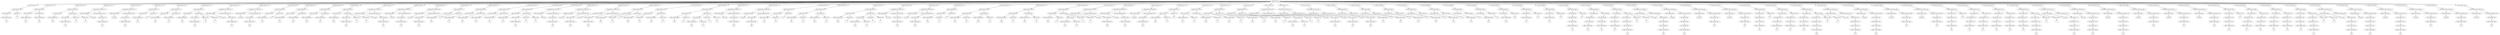 /*
 * AST in dot format generated by phc -- the PHP compiler
 */

digraph AST {
node_0 [label="AST_php_script"];
node_1 [label="AST_eval_expr (14)"];
node_2 [label="AST_assignment (14)"];
node_3 [label="AST_variable (14)"];
node_4 [label="Token_variable_name"];
node_5 [label="Aa", shape=box]
node_4 -> node_5;
node_3 -> node_4;
node_6 [label="Token_int (14)"];
node_7 [label="10", shape=box]
node_6 -> node_7;
node_2 -> node_6;
node_2 -> node_3;
node_1 -> node_2;
node_8 [label="AST_eval_expr (15)"];
node_9 [label="AST_assignment (15)"];
node_10 [label="AST_variable (15)"];
node_11 [label="Token_variable_name"];
node_12 [label="Ab", shape=box]
node_11 -> node_12;
node_10 -> node_11;
node_13 [label="AST_variable (15)"];
node_14 [label="Token_variable_name"];
node_15 [label="Aa", shape=box]
node_14 -> node_15;
node_13 -> node_14;
node_9 -> node_13;
node_9 -> node_10;
node_8 -> node_9;
node_16 [label="AST_eval_expr (16)"];
node_17 [label="AST_assignment (16)"];
node_18 [label="AST_variable (16)"];
node_19 [label="Token_variable_name"];
node_20 [label="Ab", shape=box]
node_19 -> node_20;
node_18 -> node_19;
node_21 [label="AST_bin_op (16)"];
node_22 [label="AST_variable (16)"];
node_23 [label="Token_variable_name"];
node_24 [label="Ab", shape=box]
node_23 -> node_24;
node_22 -> node_23;
node_25 [label="Token_op (16)"];
node_26 [label="+", shape=box]
node_25 -> node_26;
node_27 [label="Token_int (16)"];
node_28 [label="1", shape=box]
node_27 -> node_28;
node_21 -> node_27;
node_21 -> node_25;
node_21 -> node_22;
node_17 -> node_21;
node_17 -> node_18;
node_16 -> node_17;
node_29 [label="AST_eval_expr (17)"];
node_30 [label="AST_method_invocation (17)"];
node_31 [label="Token_method_name"];
node_32 [label="var_export", shape=box]
node_31 -> node_32;
node_33 [label="AST_actual_parameter (17)"];
node_34 [label="AST_variable (17)"];
node_35 [label="Token_variable_name"];
node_36 [label="Aa", shape=box]
node_35 -> node_36;
node_34 -> node_35;
node_33 -> node_34;
node_30 -> node_33;
node_30 -> node_31;
node_29 -> node_30;
node_37 [label="AST_eval_expr (18)"];
node_38 [label="AST_method_invocation (18)"];
node_39 [label="Token_method_name"];
node_40 [label="var_export", shape=box]
node_39 -> node_40;
node_41 [label="AST_actual_parameter (18)"];
node_42 [label="AST_variable (18)"];
node_43 [label="Token_variable_name"];
node_44 [label="Ab", shape=box]
node_43 -> node_44;
node_42 -> node_43;
node_41 -> node_42;
node_38 -> node_41;
node_38 -> node_39;
node_37 -> node_38;
node_45 [label="AST_eval_expr (21)"];
node_46 [label="AST_assignment (21)"];
node_47 [label="AST_variable (21)"];
node_48 [label="Token_variable_name"];
node_49 [label="Ac", shape=box]
node_48 -> node_49;
node_47 -> node_48;
node_50 [label="Token_int (21)"];
node_51 [label="20", shape=box]
node_50 -> node_51;
node_46 -> node_50;
node_46 -> node_47;
node_45 -> node_46;
node_52 [label="AST_eval_expr (22)"];
node_53 [label="AST_assignment (22)"];
node_54 [label="AST_variable (22)"];
node_55 [label="Token_variable_name"];
node_56 [label="Ad", shape=box]
node_55 -> node_56;
node_54 -> node_55;
node_57 [label="AST_variable (22)"];
node_58 [label="Token_variable_name"];
node_59 [label="Ac", shape=box]
node_58 -> node_59;
node_57 -> node_58;
node_53 -> node_57;
node_53 -> node_54;
node_52 -> node_53;
node_60 [label="AST_eval_expr (23)"];
node_61 [label="AST_assignment (23)"];
node_62 [label="AST_variable (23)"];
node_63 [label="Token_variable_name"];
node_64 [label="Ad", shape=box]
node_63 -> node_64;
node_62 -> node_63;
node_65 [label="AST_bin_op (23)"];
node_66 [label="AST_variable (23)"];
node_67 [label="Token_variable_name"];
node_68 [label="Ad", shape=box]
node_67 -> node_68;
node_66 -> node_67;
node_69 [label="Token_op (23)"];
node_70 [label="+", shape=box]
node_69 -> node_70;
node_71 [label="Token_int (23)"];
node_72 [label="1", shape=box]
node_71 -> node_72;
node_65 -> node_71;
node_65 -> node_69;
node_65 -> node_66;
node_61 -> node_65;
node_61 -> node_62;
node_60 -> node_61;
node_73 [label="AST_eval_expr (24)"];
node_74 [label="AST_method_invocation (24)"];
node_75 [label="Token_method_name"];
node_76 [label="var_export", shape=box]
node_75 -> node_76;
node_77 [label="AST_actual_parameter (24)"];
node_78 [label="AST_variable (24)"];
node_79 [label="Token_variable_name"];
node_80 [label="Ac", shape=box]
node_79 -> node_80;
node_78 -> node_79;
node_77 -> node_78;
node_74 -> node_77;
node_74 -> node_75;
node_73 -> node_74;
node_81 [label="AST_eval_expr (25)"];
node_82 [label="AST_method_invocation (25)"];
node_83 [label="Token_method_name"];
node_84 [label="var_export", shape=box]
node_83 -> node_84;
node_85 [label="AST_actual_parameter (25)"];
node_86 [label="AST_variable (25)"];
node_87 [label="Token_variable_name"];
node_88 [label="Ad", shape=box]
node_87 -> node_88;
node_86 -> node_87;
node_85 -> node_86;
node_82 -> node_85;
node_82 -> node_83;
node_81 -> node_82;
node_89 [label="AST_eval_expr (28)"];
node_90 [label="AST_assignment (28)"];
node_91 [label="AST_variable (28)"];
node_92 [label="Token_variable_name"];
node_93 [label="Ae", shape=box]
node_92 -> node_93;
node_91 -> node_92;
node_94 [label="Token_int (28)"];
node_95 [label="30", shape=box]
node_94 -> node_95;
node_90 -> node_94;
node_90 -> node_91;
node_89 -> node_90;
node_96 [label="AST_eval_expr (29)"];
node_97 [label="AST_assignment (29)"];
node_98 [label="AST_variable (29)"];
node_99 [label="Token_variable_name"];
node_100 [label="Af", shape=box]
node_99 -> node_100;
node_98 -> node_99;
node_101 [label="AST_variable (29)"];
node_102 [label="Token_variable_name"];
node_103 [label="Ae", shape=box]
node_102 -> node_103;
node_101 -> node_102;
node_97 -> node_101;
node_97 -> node_98;
node_96 -> node_97;
node_104 [label="AST_eval_expr (30)"];
node_105 [label="AST_assignment (30)"];
node_106 [label="AST_variable (30)"];
node_107 [label="Token_variable_name"];
node_108 [label="Ag", shape=box]
node_107 -> node_108;
node_106 -> node_107;
node_109 [label="AST_variable (30)"];
node_110 [label="Token_variable_name"];
node_111 [label="Af", shape=box]
node_110 -> node_111;
node_109 -> node_110;
node_105 -> node_109;
node_105 -> node_106;
node_104 -> node_105;
node_112 [label="AST_eval_expr (31)"];
node_113 [label="AST_assignment (31)"];
node_114 [label="AST_variable (31)"];
node_115 [label="Token_variable_name"];
node_116 [label="Ag", shape=box]
node_115 -> node_116;
node_114 -> node_115;
node_117 [label="AST_bin_op (31)"];
node_118 [label="AST_variable (31)"];
node_119 [label="Token_variable_name"];
node_120 [label="Ag", shape=box]
node_119 -> node_120;
node_118 -> node_119;
node_121 [label="Token_op (31)"];
node_122 [label="+", shape=box]
node_121 -> node_122;
node_123 [label="Token_int (31)"];
node_124 [label="1", shape=box]
node_123 -> node_124;
node_117 -> node_123;
node_117 -> node_121;
node_117 -> node_118;
node_113 -> node_117;
node_113 -> node_114;
node_112 -> node_113;
node_125 [label="AST_eval_expr (32)"];
node_126 [label="AST_method_invocation (32)"];
node_127 [label="Token_method_name"];
node_128 [label="var_export", shape=box]
node_127 -> node_128;
node_129 [label="AST_actual_parameter (32)"];
node_130 [label="AST_variable (32)"];
node_131 [label="Token_variable_name"];
node_132 [label="Ae", shape=box]
node_131 -> node_132;
node_130 -> node_131;
node_129 -> node_130;
node_126 -> node_129;
node_126 -> node_127;
node_125 -> node_126;
node_133 [label="AST_eval_expr (33)"];
node_134 [label="AST_method_invocation (33)"];
node_135 [label="Token_method_name"];
node_136 [label="var_export", shape=box]
node_135 -> node_136;
node_137 [label="AST_actual_parameter (33)"];
node_138 [label="AST_variable (33)"];
node_139 [label="Token_variable_name"];
node_140 [label="Af", shape=box]
node_139 -> node_140;
node_138 -> node_139;
node_137 -> node_138;
node_134 -> node_137;
node_134 -> node_135;
node_133 -> node_134;
node_141 [label="AST_eval_expr (34)"];
node_142 [label="AST_method_invocation (34)"];
node_143 [label="Token_method_name"];
node_144 [label="var_export", shape=box]
node_143 -> node_144;
node_145 [label="AST_actual_parameter (34)"];
node_146 [label="AST_variable (34)"];
node_147 [label="Token_variable_name"];
node_148 [label="Ag", shape=box]
node_147 -> node_148;
node_146 -> node_147;
node_145 -> node_146;
node_142 -> node_145;
node_142 -> node_143;
node_141 -> node_142;
node_149 [label="AST_eval_expr (37)"];
node_150 [label="AST_assignment (37)"];
node_151 [label="AST_variable (37)"];
node_152 [label="Token_variable_name"];
node_153 [label="Ah", shape=box]
node_152 -> node_153;
node_151 -> node_152;
node_154 [label="Token_int (37)"];
node_155 [label="40", shape=box]
node_154 -> node_155;
node_150 -> node_154;
node_150 -> node_151;
node_149 -> node_150;
node_156 [label="AST_eval_expr (38)"];
node_157 [label="AST_assignment (38)"];
node_158 [label="AST_variable (38)"];
node_159 [label="Token_variable_name"];
node_160 [label="Ai", shape=box]
node_159 -> node_160;
node_158 -> node_159;
node_161 [label="AST_variable (38)"];
node_162 [label="Token_variable_name"];
node_163 [label="Ah", shape=box]
node_162 -> node_163;
node_161 -> node_162;
node_157 -> node_161;
node_157 -> node_158;
node_156 -> node_157;
node_164 [label="AST_eval_expr (39)"];
node_165 [label="AST_assignment (39)"];
node_166 [label="AST_variable (39)"];
node_167 [label="Token_variable_name"];
node_168 [label="Aj", shape=box]
node_167 -> node_168;
node_166 -> node_167;
node_169 [label="AST_variable (39)"];
node_170 [label="Token_variable_name"];
node_171 [label="Ai", shape=box]
node_170 -> node_171;
node_169 -> node_170;
node_165 -> node_169;
node_165 -> node_166;
node_164 -> node_165;
node_172 [label="AST_eval_expr (40)"];
node_173 [label="AST_assignment (40)"];
node_174 [label="AST_variable (40)"];
node_175 [label="Token_variable_name"];
node_176 [label="Aj", shape=box]
node_175 -> node_176;
node_174 -> node_175;
node_177 [label="AST_bin_op (40)"];
node_178 [label="AST_variable (40)"];
node_179 [label="Token_variable_name"];
node_180 [label="Aj", shape=box]
node_179 -> node_180;
node_178 -> node_179;
node_181 [label="Token_op (40)"];
node_182 [label="+", shape=box]
node_181 -> node_182;
node_183 [label="Token_int (40)"];
node_184 [label="1", shape=box]
node_183 -> node_184;
node_177 -> node_183;
node_177 -> node_181;
node_177 -> node_178;
node_173 -> node_177;
node_173 -> node_174;
node_172 -> node_173;
node_185 [label="AST_eval_expr (41)"];
node_186 [label="AST_method_invocation (41)"];
node_187 [label="Token_method_name"];
node_188 [label="var_export", shape=box]
node_187 -> node_188;
node_189 [label="AST_actual_parameter (41)"];
node_190 [label="AST_variable (41)"];
node_191 [label="Token_variable_name"];
node_192 [label="Ah", shape=box]
node_191 -> node_192;
node_190 -> node_191;
node_189 -> node_190;
node_186 -> node_189;
node_186 -> node_187;
node_185 -> node_186;
node_193 [label="AST_eval_expr (42)"];
node_194 [label="AST_method_invocation (42)"];
node_195 [label="Token_method_name"];
node_196 [label="var_export", shape=box]
node_195 -> node_196;
node_197 [label="AST_actual_parameter (42)"];
node_198 [label="AST_variable (42)"];
node_199 [label="Token_variable_name"];
node_200 [label="Ai", shape=box]
node_199 -> node_200;
node_198 -> node_199;
node_197 -> node_198;
node_194 -> node_197;
node_194 -> node_195;
node_193 -> node_194;
node_201 [label="AST_eval_expr (43)"];
node_202 [label="AST_method_invocation (43)"];
node_203 [label="Token_method_name"];
node_204 [label="var_export", shape=box]
node_203 -> node_204;
node_205 [label="AST_actual_parameter (43)"];
node_206 [label="AST_variable (43)"];
node_207 [label="Token_variable_name"];
node_208 [label="Aj", shape=box]
node_207 -> node_208;
node_206 -> node_207;
node_205 -> node_206;
node_202 -> node_205;
node_202 -> node_203;
node_201 -> node_202;
node_209 [label="AST_eval_expr (49)"];
node_210 [label="AST_assignment (49)"];
node_211 [label="AST_variable (49)"];
node_212 [label="Token_variable_name"];
node_213 [label="Ba", shape=box]
node_212 -> node_213;
node_214 [label="Token_int (49)"];
node_215 [label="0", shape=box]
node_214 -> node_215;
node_211 -> node_214;
node_211 -> node_212;
node_216 [label="Token_int (49)"];
node_217 [label="10", shape=box]
node_216 -> node_217;
node_210 -> node_216;
node_210 -> node_211;
node_209 -> node_210;
node_218 [label="AST_eval_expr (50)"];
node_219 [label="AST_assignment (50)"];
node_220 [label="AST_variable (50)"];
node_221 [label="Token_variable_name"];
node_222 [label="Bb", shape=box]
node_221 -> node_222;
node_223 [label="Token_int (50)"];
node_224 [label="0", shape=box]
node_223 -> node_224;
node_220 -> node_223;
node_220 -> node_221;
node_225 [label="AST_variable (50)"];
node_226 [label="Token_variable_name"];
node_227 [label="Ba", shape=box]
node_226 -> node_227;
node_228 [label="Token_int (50)"];
node_229 [label="0", shape=box]
node_228 -> node_229;
node_225 -> node_228;
node_225 -> node_226;
node_219 -> node_225;
node_219 -> node_220;
node_218 -> node_219;
node_230 [label="AST_eval_expr (51)"];
node_231 [label="AST_assignment (51)"];
node_232 [label="AST_variable (51)"];
node_233 [label="Token_variable_name"];
node_234 [label="Bb", shape=box]
node_233 -> node_234;
node_235 [label="Token_int (51)"];
node_236 [label="0", shape=box]
node_235 -> node_236;
node_232 -> node_235;
node_232 -> node_233;
node_237 [label="AST_bin_op (51)"];
node_238 [label="AST_variable (51)"];
node_239 [label="Token_variable_name"];
node_240 [label="Bb", shape=box]
node_239 -> node_240;
node_241 [label="Token_int (51)"];
node_242 [label="0", shape=box]
node_241 -> node_242;
node_238 -> node_241;
node_238 -> node_239;
node_243 [label="Token_op (51)"];
node_244 [label="+", shape=box]
node_243 -> node_244;
node_245 [label="Token_int (51)"];
node_246 [label="1", shape=box]
node_245 -> node_246;
node_237 -> node_245;
node_237 -> node_243;
node_237 -> node_238;
node_231 -> node_237;
node_231 -> node_232;
node_230 -> node_231;
node_247 [label="AST_eval_expr (52)"];
node_248 [label="AST_method_invocation (52)"];
node_249 [label="Token_method_name"];
node_250 [label="var_export", shape=box]
node_249 -> node_250;
node_251 [label="AST_actual_parameter (52)"];
node_252 [label="AST_variable (52)"];
node_253 [label="Token_variable_name"];
node_254 [label="Ba", shape=box]
node_253 -> node_254;
node_252 -> node_253;
node_251 -> node_252;
node_248 -> node_251;
node_248 -> node_249;
node_247 -> node_248;
node_255 [label="AST_eval_expr (53)"];
node_256 [label="AST_method_invocation (53)"];
node_257 [label="Token_method_name"];
node_258 [label="var_export", shape=box]
node_257 -> node_258;
node_259 [label="AST_actual_parameter (53)"];
node_260 [label="AST_variable (53)"];
node_261 [label="Token_variable_name"];
node_262 [label="Bb", shape=box]
node_261 -> node_262;
node_260 -> node_261;
node_259 -> node_260;
node_256 -> node_259;
node_256 -> node_257;
node_255 -> node_256;
node_263 [label="AST_eval_expr (56)"];
node_264 [label="AST_assignment (56)"];
node_265 [label="AST_variable (56)"];
node_266 [label="Token_variable_name"];
node_267 [label="Bc", shape=box]
node_266 -> node_267;
node_268 [label="Token_int (56)"];
node_269 [label="0", shape=box]
node_268 -> node_269;
node_265 -> node_268;
node_265 -> node_266;
node_270 [label="Token_int (56)"];
node_271 [label="20", shape=box]
node_270 -> node_271;
node_264 -> node_270;
node_264 -> node_265;
node_263 -> node_264;
node_272 [label="AST_eval_expr (57)"];
node_273 [label="AST_assignment (57)"];
node_274 [label="AST_variable (57)"];
node_275 [label="Token_variable_name"];
node_276 [label="Bd", shape=box]
node_275 -> node_276;
node_277 [label="Token_int (57)"];
node_278 [label="0", shape=box]
node_277 -> node_278;
node_274 -> node_277;
node_274 -> node_275;
node_279 [label="AST_variable (57)"];
node_280 [label="Token_variable_name"];
node_281 [label="Bc", shape=box]
node_280 -> node_281;
node_282 [label="Token_int (57)"];
node_283 [label="0", shape=box]
node_282 -> node_283;
node_279 -> node_282;
node_279 -> node_280;
node_273 -> node_279;
node_273 -> node_274;
node_272 -> node_273;
node_284 [label="AST_eval_expr (58)"];
node_285 [label="AST_assignment (58)"];
node_286 [label="AST_variable (58)"];
node_287 [label="Token_variable_name"];
node_288 [label="Bd", shape=box]
node_287 -> node_288;
node_289 [label="Token_int (58)"];
node_290 [label="0", shape=box]
node_289 -> node_290;
node_286 -> node_289;
node_286 -> node_287;
node_291 [label="AST_bin_op (58)"];
node_292 [label="AST_variable (58)"];
node_293 [label="Token_variable_name"];
node_294 [label="Bd", shape=box]
node_293 -> node_294;
node_295 [label="Token_int (58)"];
node_296 [label="0", shape=box]
node_295 -> node_296;
node_292 -> node_295;
node_292 -> node_293;
node_297 [label="Token_op (58)"];
node_298 [label="+", shape=box]
node_297 -> node_298;
node_299 [label="Token_int (58)"];
node_300 [label="1", shape=box]
node_299 -> node_300;
node_291 -> node_299;
node_291 -> node_297;
node_291 -> node_292;
node_285 -> node_291;
node_285 -> node_286;
node_284 -> node_285;
node_301 [label="AST_eval_expr (59)"];
node_302 [label="AST_method_invocation (59)"];
node_303 [label="Token_method_name"];
node_304 [label="var_export", shape=box]
node_303 -> node_304;
node_305 [label="AST_actual_parameter (59)"];
node_306 [label="AST_variable (59)"];
node_307 [label="Token_variable_name"];
node_308 [label="Bc", shape=box]
node_307 -> node_308;
node_306 -> node_307;
node_305 -> node_306;
node_302 -> node_305;
node_302 -> node_303;
node_301 -> node_302;
node_309 [label="AST_eval_expr (60)"];
node_310 [label="AST_method_invocation (60)"];
node_311 [label="Token_method_name"];
node_312 [label="var_export", shape=box]
node_311 -> node_312;
node_313 [label="AST_actual_parameter (60)"];
node_314 [label="AST_variable (60)"];
node_315 [label="Token_variable_name"];
node_316 [label="Bd", shape=box]
node_315 -> node_316;
node_314 -> node_315;
node_313 -> node_314;
node_310 -> node_313;
node_310 -> node_311;
node_309 -> node_310;
node_317 [label="AST_eval_expr (63)"];
node_318 [label="AST_assignment (63)"];
node_319 [label="AST_variable (63)"];
node_320 [label="Token_variable_name"];
node_321 [label="Be", shape=box]
node_320 -> node_321;
node_322 [label="Token_int (63)"];
node_323 [label="0", shape=box]
node_322 -> node_323;
node_319 -> node_322;
node_319 -> node_320;
node_324 [label="Token_int (63)"];
node_325 [label="30", shape=box]
node_324 -> node_325;
node_318 -> node_324;
node_318 -> node_319;
node_317 -> node_318;
node_326 [label="AST_eval_expr (64)"];
node_327 [label="AST_assignment (64)"];
node_328 [label="AST_variable (64)"];
node_329 [label="Token_variable_name"];
node_330 [label="Bf", shape=box]
node_329 -> node_330;
node_331 [label="Token_int (64)"];
node_332 [label="0", shape=box]
node_331 -> node_332;
node_328 -> node_331;
node_328 -> node_329;
node_333 [label="AST_variable (64)"];
node_334 [label="Token_variable_name"];
node_335 [label="Be", shape=box]
node_334 -> node_335;
node_336 [label="Token_int (64)"];
node_337 [label="0", shape=box]
node_336 -> node_337;
node_333 -> node_336;
node_333 -> node_334;
node_327 -> node_333;
node_327 -> node_328;
node_326 -> node_327;
node_338 [label="AST_eval_expr (65)"];
node_339 [label="AST_assignment (65)"];
node_340 [label="AST_variable (65)"];
node_341 [label="Token_variable_name"];
node_342 [label="Bg", shape=box]
node_341 -> node_342;
node_343 [label="Token_int (65)"];
node_344 [label="0", shape=box]
node_343 -> node_344;
node_340 -> node_343;
node_340 -> node_341;
node_345 [label="AST_variable (65)"];
node_346 [label="Token_variable_name"];
node_347 [label="Bf", shape=box]
node_346 -> node_347;
node_348 [label="Token_int (65)"];
node_349 [label="0", shape=box]
node_348 -> node_349;
node_345 -> node_348;
node_345 -> node_346;
node_339 -> node_345;
node_339 -> node_340;
node_338 -> node_339;
node_350 [label="AST_eval_expr (66)"];
node_351 [label="AST_assignment (66)"];
node_352 [label="AST_variable (66)"];
node_353 [label="Token_variable_name"];
node_354 [label="Bg", shape=box]
node_353 -> node_354;
node_355 [label="Token_int (66)"];
node_356 [label="0", shape=box]
node_355 -> node_356;
node_352 -> node_355;
node_352 -> node_353;
node_357 [label="AST_bin_op (66)"];
node_358 [label="AST_variable (66)"];
node_359 [label="Token_variable_name"];
node_360 [label="Bg", shape=box]
node_359 -> node_360;
node_361 [label="Token_int (66)"];
node_362 [label="0", shape=box]
node_361 -> node_362;
node_358 -> node_361;
node_358 -> node_359;
node_363 [label="Token_op (66)"];
node_364 [label="+", shape=box]
node_363 -> node_364;
node_365 [label="Token_int (66)"];
node_366 [label="1", shape=box]
node_365 -> node_366;
node_357 -> node_365;
node_357 -> node_363;
node_357 -> node_358;
node_351 -> node_357;
node_351 -> node_352;
node_350 -> node_351;
node_367 [label="AST_eval_expr (67)"];
node_368 [label="AST_method_invocation (67)"];
node_369 [label="Token_method_name"];
node_370 [label="var_export", shape=box]
node_369 -> node_370;
node_371 [label="AST_actual_parameter (67)"];
node_372 [label="AST_variable (67)"];
node_373 [label="Token_variable_name"];
node_374 [label="Be", shape=box]
node_373 -> node_374;
node_372 -> node_373;
node_371 -> node_372;
node_368 -> node_371;
node_368 -> node_369;
node_367 -> node_368;
node_375 [label="AST_eval_expr (68)"];
node_376 [label="AST_method_invocation (68)"];
node_377 [label="Token_method_name"];
node_378 [label="var_export", shape=box]
node_377 -> node_378;
node_379 [label="AST_actual_parameter (68)"];
node_380 [label="AST_variable (68)"];
node_381 [label="Token_variable_name"];
node_382 [label="Bf", shape=box]
node_381 -> node_382;
node_380 -> node_381;
node_379 -> node_380;
node_376 -> node_379;
node_376 -> node_377;
node_375 -> node_376;
node_383 [label="AST_eval_expr (69)"];
node_384 [label="AST_method_invocation (69)"];
node_385 [label="Token_method_name"];
node_386 [label="var_export", shape=box]
node_385 -> node_386;
node_387 [label="AST_actual_parameter (69)"];
node_388 [label="AST_variable (69)"];
node_389 [label="Token_variable_name"];
node_390 [label="Bg", shape=box]
node_389 -> node_390;
node_388 -> node_389;
node_387 -> node_388;
node_384 -> node_387;
node_384 -> node_385;
node_383 -> node_384;
node_391 [label="AST_eval_expr (72)"];
node_392 [label="AST_assignment (72)"];
node_393 [label="AST_variable (72)"];
node_394 [label="Token_variable_name"];
node_395 [label="Bh", shape=box]
node_394 -> node_395;
node_396 [label="Token_int (72)"];
node_397 [label="0", shape=box]
node_396 -> node_397;
node_393 -> node_396;
node_393 -> node_394;
node_398 [label="Token_int (72)"];
node_399 [label="40", shape=box]
node_398 -> node_399;
node_392 -> node_398;
node_392 -> node_393;
node_391 -> node_392;
node_400 [label="AST_eval_expr (73)"];
node_401 [label="AST_assignment (73)"];
node_402 [label="AST_variable (73)"];
node_403 [label="Token_variable_name"];
node_404 [label="Bi", shape=box]
node_403 -> node_404;
node_405 [label="Token_int (73)"];
node_406 [label="0", shape=box]
node_405 -> node_406;
node_402 -> node_405;
node_402 -> node_403;
node_407 [label="AST_variable (73)"];
node_408 [label="Token_variable_name"];
node_409 [label="Bh", shape=box]
node_408 -> node_409;
node_410 [label="Token_int (73)"];
node_411 [label="0", shape=box]
node_410 -> node_411;
node_407 -> node_410;
node_407 -> node_408;
node_401 -> node_407;
node_401 -> node_402;
node_400 -> node_401;
node_412 [label="AST_eval_expr (74)"];
node_413 [label="AST_assignment (74)"];
node_414 [label="AST_variable (74)"];
node_415 [label="Token_variable_name"];
node_416 [label="Bj", shape=box]
node_415 -> node_416;
node_417 [label="Token_int (74)"];
node_418 [label="0", shape=box]
node_417 -> node_418;
node_414 -> node_417;
node_414 -> node_415;
node_419 [label="AST_variable (74)"];
node_420 [label="Token_variable_name"];
node_421 [label="Bi", shape=box]
node_420 -> node_421;
node_422 [label="Token_int (74)"];
node_423 [label="0", shape=box]
node_422 -> node_423;
node_419 -> node_422;
node_419 -> node_420;
node_413 -> node_419;
node_413 -> node_414;
node_412 -> node_413;
node_424 [label="AST_eval_expr (75)"];
node_425 [label="AST_assignment (75)"];
node_426 [label="AST_variable (75)"];
node_427 [label="Token_variable_name"];
node_428 [label="Bj", shape=box]
node_427 -> node_428;
node_429 [label="Token_int (75)"];
node_430 [label="0", shape=box]
node_429 -> node_430;
node_426 -> node_429;
node_426 -> node_427;
node_431 [label="AST_bin_op (75)"];
node_432 [label="AST_variable (75)"];
node_433 [label="Token_variable_name"];
node_434 [label="Bj", shape=box]
node_433 -> node_434;
node_435 [label="Token_int (75)"];
node_436 [label="0", shape=box]
node_435 -> node_436;
node_432 -> node_435;
node_432 -> node_433;
node_437 [label="Token_op (75)"];
node_438 [label="+", shape=box]
node_437 -> node_438;
node_439 [label="Token_int (75)"];
node_440 [label="1", shape=box]
node_439 -> node_440;
node_431 -> node_439;
node_431 -> node_437;
node_431 -> node_432;
node_425 -> node_431;
node_425 -> node_426;
node_424 -> node_425;
node_441 [label="AST_eval_expr (76)"];
node_442 [label="AST_method_invocation (76)"];
node_443 [label="Token_method_name"];
node_444 [label="var_export", shape=box]
node_443 -> node_444;
node_445 [label="AST_actual_parameter (76)"];
node_446 [label="AST_variable (76)"];
node_447 [label="Token_variable_name"];
node_448 [label="Bh", shape=box]
node_447 -> node_448;
node_446 -> node_447;
node_445 -> node_446;
node_442 -> node_445;
node_442 -> node_443;
node_441 -> node_442;
node_449 [label="AST_eval_expr (77)"];
node_450 [label="AST_method_invocation (77)"];
node_451 [label="Token_method_name"];
node_452 [label="var_export", shape=box]
node_451 -> node_452;
node_453 [label="AST_actual_parameter (77)"];
node_454 [label="AST_variable (77)"];
node_455 [label="Token_variable_name"];
node_456 [label="Bi", shape=box]
node_455 -> node_456;
node_454 -> node_455;
node_453 -> node_454;
node_450 -> node_453;
node_450 -> node_451;
node_449 -> node_450;
node_457 [label="AST_eval_expr (78)"];
node_458 [label="AST_method_invocation (78)"];
node_459 [label="Token_method_name"];
node_460 [label="var_export", shape=box]
node_459 -> node_460;
node_461 [label="AST_actual_parameter (78)"];
node_462 [label="AST_variable (78)"];
node_463 [label="Token_variable_name"];
node_464 [label="Bj", shape=box]
node_463 -> node_464;
node_462 -> node_463;
node_461 -> node_462;
node_458 -> node_461;
node_458 -> node_459;
node_457 -> node_458;
node_465 [label="AST_eval_expr (84)"];
node_466 [label="AST_assignment (84)"];
node_467 [label="AST_variable (84)"];
node_468 [label="Token_variable_name"];
node_469 [label="Ca", shape=box]
node_468 -> node_469;
node_467 -> node_468;
node_470 [label="Token_string (84)"];
node_471 [label="Da", shape=box]
node_470 -> node_471;
node_466 -> node_470;
node_466 -> node_467;
node_465 -> node_466;
node_472 [label="AST_eval_expr (85)"];
node_473 [label="AST_assignment (85)"];
node_474 [label="AST_variable (85)"];
node_475 [label="Token_variable_name"];
node_476 [label="Cb", shape=box]
node_475 -> node_476;
node_474 -> node_475;
node_477 [label="Token_string (85)"];
node_478 [label="Db", shape=box]
node_477 -> node_478;
node_473 -> node_477;
node_473 -> node_474;
node_472 -> node_473;
node_479 [label="AST_eval_expr (86)"];
node_480 [label="AST_assignment (86)"];
node_481 [label="AST_variable (86)"];
node_482 [label="Token_variable_name"];
node_483 [label="Cc", shape=box]
node_482 -> node_483;
node_481 -> node_482;
node_484 [label="Token_string (86)"];
node_485 [label="Dc", shape=box]
node_484 -> node_485;
node_480 -> node_484;
node_480 -> node_481;
node_479 -> node_480;
node_486 [label="AST_eval_expr (87)"];
node_487 [label="AST_assignment (87)"];
node_488 [label="AST_variable (87)"];
node_489 [label="Token_variable_name"];
node_490 [label="Cd", shape=box]
node_489 -> node_490;
node_488 -> node_489;
node_491 [label="Token_string (87)"];
node_492 [label="Dd", shape=box]
node_491 -> node_492;
node_487 -> node_491;
node_487 -> node_488;
node_486 -> node_487;
node_493 [label="AST_eval_expr (88)"];
node_494 [label="AST_assignment (88)"];
node_495 [label="AST_variable (88)"];
node_496 [label="Token_variable_name"];
node_497 [label="Ce", shape=box]
node_496 -> node_497;
node_495 -> node_496;
node_498 [label="Token_string (88)"];
node_499 [label="De", shape=box]
node_498 -> node_499;
node_494 -> node_498;
node_494 -> node_495;
node_493 -> node_494;
node_500 [label="AST_eval_expr (89)"];
node_501 [label="AST_assignment (89)"];
node_502 [label="AST_variable (89)"];
node_503 [label="Token_variable_name"];
node_504 [label="Cf", shape=box]
node_503 -> node_504;
node_502 -> node_503;
node_505 [label="Token_string (89)"];
node_506 [label="Df", shape=box]
node_505 -> node_506;
node_501 -> node_505;
node_501 -> node_502;
node_500 -> node_501;
node_507 [label="AST_eval_expr (90)"];
node_508 [label="AST_assignment (90)"];
node_509 [label="AST_variable (90)"];
node_510 [label="Token_variable_name"];
node_511 [label="Cg", shape=box]
node_510 -> node_511;
node_509 -> node_510;
node_512 [label="Token_string (90)"];
node_513 [label="Dg", shape=box]
node_512 -> node_513;
node_508 -> node_512;
node_508 -> node_509;
node_507 -> node_508;
node_514 [label="AST_eval_expr (91)"];
node_515 [label="AST_assignment (91)"];
node_516 [label="AST_variable (91)"];
node_517 [label="Token_variable_name"];
node_518 [label="Ch", shape=box]
node_517 -> node_518;
node_516 -> node_517;
node_519 [label="Token_string (91)"];
node_520 [label="Dh", shape=box]
node_519 -> node_520;
node_515 -> node_519;
node_515 -> node_516;
node_514 -> node_515;
node_521 [label="AST_eval_expr (92)"];
node_522 [label="AST_assignment (92)"];
node_523 [label="AST_variable (92)"];
node_524 [label="Token_variable_name"];
node_525 [label="Ci", shape=box]
node_524 -> node_525;
node_523 -> node_524;
node_526 [label="Token_string (92)"];
node_527 [label="Di", shape=box]
node_526 -> node_527;
node_522 -> node_526;
node_522 -> node_523;
node_521 -> node_522;
node_528 [label="AST_eval_expr (93)"];
node_529 [label="AST_assignment (93)"];
node_530 [label="AST_variable (93)"];
node_531 [label="Token_variable_name"];
node_532 [label="Cj", shape=box]
node_531 -> node_532;
node_530 -> node_531;
node_533 [label="Token_string (93)"];
node_534 [label="Dj", shape=box]
node_533 -> node_534;
node_529 -> node_533;
node_529 -> node_530;
node_528 -> node_529;
node_535 [label="AST_eval_expr (95)"];
node_536 [label="AST_assignment (95)"];
node_537 [label="AST_variable (95)"];
node_538 [label="AST_reflection (95)"];
node_539 [label="AST_variable (95)"];
node_540 [label="Token_variable_name"];
node_541 [label="Ca", shape=box]
node_540 -> node_541;
node_539 -> node_540;
node_538 -> node_539;
node_537 -> node_538;
node_542 [label="Token_int (95)"];
node_543 [label="10", shape=box]
node_542 -> node_543;
node_536 -> node_542;
node_536 -> node_537;
node_535 -> node_536;
node_544 [label="AST_eval_expr (96)"];
node_545 [label="AST_assignment (96)"];
node_546 [label="AST_variable (96)"];
node_547 [label="AST_reflection (96)"];
node_548 [label="AST_variable (96)"];
node_549 [label="Token_variable_name"];
node_550 [label="Cb", shape=box]
node_549 -> node_550;
node_548 -> node_549;
node_547 -> node_548;
node_546 -> node_547;
node_551 [label="AST_variable (96)"];
node_552 [label="AST_reflection (96)"];
node_553 [label="AST_variable (96)"];
node_554 [label="Token_variable_name"];
node_555 [label="Ca", shape=box]
node_554 -> node_555;
node_553 -> node_554;
node_552 -> node_553;
node_551 -> node_552;
node_545 -> node_551;
node_545 -> node_546;
node_544 -> node_545;
node_556 [label="AST_eval_expr (97)"];
node_557 [label="AST_assignment (97)"];
node_558 [label="AST_variable (97)"];
node_559 [label="AST_reflection (97)"];
node_560 [label="AST_variable (97)"];
node_561 [label="Token_variable_name"];
node_562 [label="Cb", shape=box]
node_561 -> node_562;
node_560 -> node_561;
node_559 -> node_560;
node_558 -> node_559;
node_563 [label="AST_bin_op (97)"];
node_564 [label="AST_variable (97)"];
node_565 [label="AST_reflection (97)"];
node_566 [label="AST_variable (97)"];
node_567 [label="Token_variable_name"];
node_568 [label="Cb", shape=box]
node_567 -> node_568;
node_566 -> node_567;
node_565 -> node_566;
node_564 -> node_565;
node_569 [label="Token_op (97)"];
node_570 [label="+", shape=box]
node_569 -> node_570;
node_571 [label="Token_int (97)"];
node_572 [label="1", shape=box]
node_571 -> node_572;
node_563 -> node_571;
node_563 -> node_569;
node_563 -> node_564;
node_557 -> node_563;
node_557 -> node_558;
node_556 -> node_557;
node_573 [label="AST_eval_expr (98)"];
node_574 [label="AST_method_invocation (98)"];
node_575 [label="Token_method_name"];
node_576 [label="var_export", shape=box]
node_575 -> node_576;
node_577 [label="AST_actual_parameter (98)"];
node_578 [label="AST_variable (98)"];
node_579 [label="AST_reflection (98)"];
node_580 [label="AST_variable (98)"];
node_581 [label="Token_variable_name"];
node_582 [label="Ca", shape=box]
node_581 -> node_582;
node_580 -> node_581;
node_579 -> node_580;
node_578 -> node_579;
node_577 -> node_578;
node_574 -> node_577;
node_574 -> node_575;
node_573 -> node_574;
node_583 [label="AST_eval_expr (99)"];
node_584 [label="AST_method_invocation (99)"];
node_585 [label="Token_method_name"];
node_586 [label="var_export", shape=box]
node_585 -> node_586;
node_587 [label="AST_actual_parameter (99)"];
node_588 [label="AST_variable (99)"];
node_589 [label="AST_reflection (99)"];
node_590 [label="AST_variable (99)"];
node_591 [label="Token_variable_name"];
node_592 [label="Cb", shape=box]
node_591 -> node_592;
node_590 -> node_591;
node_589 -> node_590;
node_588 -> node_589;
node_587 -> node_588;
node_584 -> node_587;
node_584 -> node_585;
node_583 -> node_584;
node_593 [label="AST_eval_expr (100)"];
node_594 [label="AST_method_invocation (100)"];
node_595 [label="Token_method_name"];
node_596 [label="var_export", shape=box]
node_595 -> node_596;
node_597 [label="AST_actual_parameter (100)"];
node_598 [label="AST_variable (100)"];
node_599 [label="Token_variable_name"];
node_600 [label="Da", shape=box]
node_599 -> node_600;
node_598 -> node_599;
node_597 -> node_598;
node_594 -> node_597;
node_594 -> node_595;
node_593 -> node_594;
node_601 [label="AST_eval_expr (101)"];
node_602 [label="AST_method_invocation (101)"];
node_603 [label="Token_method_name"];
node_604 [label="var_export", shape=box]
node_603 -> node_604;
node_605 [label="AST_actual_parameter (101)"];
node_606 [label="AST_variable (101)"];
node_607 [label="Token_variable_name"];
node_608 [label="Db", shape=box]
node_607 -> node_608;
node_606 -> node_607;
node_605 -> node_606;
node_602 -> node_605;
node_602 -> node_603;
node_601 -> node_602;
node_609 [label="AST_eval_expr (104)"];
node_610 [label="AST_assignment (104)"];
node_611 [label="AST_variable (104)"];
node_612 [label="AST_reflection (104)"];
node_613 [label="AST_variable (104)"];
node_614 [label="Token_variable_name"];
node_615 [label="Cc", shape=box]
node_614 -> node_615;
node_613 -> node_614;
node_612 -> node_613;
node_611 -> node_612;
node_616 [label="Token_int (104)"];
node_617 [label="20", shape=box]
node_616 -> node_617;
node_610 -> node_616;
node_610 -> node_611;
node_609 -> node_610;
node_618 [label="AST_eval_expr (105)"];
node_619 [label="AST_assignment (105)"];
node_620 [label="AST_variable (105)"];
node_621 [label="AST_reflection (105)"];
node_622 [label="AST_variable (105)"];
node_623 [label="Token_variable_name"];
node_624 [label="Cd", shape=box]
node_623 -> node_624;
node_622 -> node_623;
node_621 -> node_622;
node_620 -> node_621;
node_625 [label="AST_variable (105)"];
node_626 [label="AST_reflection (105)"];
node_627 [label="AST_variable (105)"];
node_628 [label="Token_variable_name"];
node_629 [label="Cc", shape=box]
node_628 -> node_629;
node_627 -> node_628;
node_626 -> node_627;
node_625 -> node_626;
node_619 -> node_625;
node_619 -> node_620;
node_618 -> node_619;
node_630 [label="AST_eval_expr (106)"];
node_631 [label="AST_assignment (106)"];
node_632 [label="AST_variable (106)"];
node_633 [label="AST_reflection (106)"];
node_634 [label="AST_variable (106)"];
node_635 [label="Token_variable_name"];
node_636 [label="Cd", shape=box]
node_635 -> node_636;
node_634 -> node_635;
node_633 -> node_634;
node_632 -> node_633;
node_637 [label="AST_bin_op (106)"];
node_638 [label="AST_variable (106)"];
node_639 [label="AST_reflection (106)"];
node_640 [label="AST_variable (106)"];
node_641 [label="Token_variable_name"];
node_642 [label="Cd", shape=box]
node_641 -> node_642;
node_640 -> node_641;
node_639 -> node_640;
node_638 -> node_639;
node_643 [label="Token_op (106)"];
node_644 [label="+", shape=box]
node_643 -> node_644;
node_645 [label="Token_int (106)"];
node_646 [label="1", shape=box]
node_645 -> node_646;
node_637 -> node_645;
node_637 -> node_643;
node_637 -> node_638;
node_631 -> node_637;
node_631 -> node_632;
node_630 -> node_631;
node_647 [label="AST_eval_expr (107)"];
node_648 [label="AST_method_invocation (107)"];
node_649 [label="Token_method_name"];
node_650 [label="var_export", shape=box]
node_649 -> node_650;
node_651 [label="AST_actual_parameter (107)"];
node_652 [label="AST_variable (107)"];
node_653 [label="AST_reflection (107)"];
node_654 [label="AST_variable (107)"];
node_655 [label="Token_variable_name"];
node_656 [label="Cc", shape=box]
node_655 -> node_656;
node_654 -> node_655;
node_653 -> node_654;
node_652 -> node_653;
node_651 -> node_652;
node_648 -> node_651;
node_648 -> node_649;
node_647 -> node_648;
node_657 [label="AST_eval_expr (108)"];
node_658 [label="AST_method_invocation (108)"];
node_659 [label="Token_method_name"];
node_660 [label="var_export", shape=box]
node_659 -> node_660;
node_661 [label="AST_actual_parameter (108)"];
node_662 [label="AST_variable (108)"];
node_663 [label="AST_reflection (108)"];
node_664 [label="AST_variable (108)"];
node_665 [label="Token_variable_name"];
node_666 [label="Cd", shape=box]
node_665 -> node_666;
node_664 -> node_665;
node_663 -> node_664;
node_662 -> node_663;
node_661 -> node_662;
node_658 -> node_661;
node_658 -> node_659;
node_657 -> node_658;
node_667 [label="AST_eval_expr (109)"];
node_668 [label="AST_method_invocation (109)"];
node_669 [label="Token_method_name"];
node_670 [label="var_export", shape=box]
node_669 -> node_670;
node_671 [label="AST_actual_parameter (109)"];
node_672 [label="AST_variable (109)"];
node_673 [label="Token_variable_name"];
node_674 [label="Dc", shape=box]
node_673 -> node_674;
node_672 -> node_673;
node_671 -> node_672;
node_668 -> node_671;
node_668 -> node_669;
node_667 -> node_668;
node_675 [label="AST_eval_expr (110)"];
node_676 [label="AST_method_invocation (110)"];
node_677 [label="Token_method_name"];
node_678 [label="var_export", shape=box]
node_677 -> node_678;
node_679 [label="AST_actual_parameter (110)"];
node_680 [label="AST_variable (110)"];
node_681 [label="Token_variable_name"];
node_682 [label="Dd", shape=box]
node_681 -> node_682;
node_680 -> node_681;
node_679 -> node_680;
node_676 -> node_679;
node_676 -> node_677;
node_675 -> node_676;
node_683 [label="AST_eval_expr (113)"];
node_684 [label="AST_assignment (113)"];
node_685 [label="AST_variable (113)"];
node_686 [label="AST_reflection (113)"];
node_687 [label="AST_variable (113)"];
node_688 [label="Token_variable_name"];
node_689 [label="Ce", shape=box]
node_688 -> node_689;
node_687 -> node_688;
node_686 -> node_687;
node_685 -> node_686;
node_690 [label="Token_int (113)"];
node_691 [label="30", shape=box]
node_690 -> node_691;
node_684 -> node_690;
node_684 -> node_685;
node_683 -> node_684;
node_692 [label="AST_eval_expr (114)"];
node_693 [label="AST_assignment (114)"];
node_694 [label="AST_variable (114)"];
node_695 [label="AST_reflection (114)"];
node_696 [label="AST_variable (114)"];
node_697 [label="Token_variable_name"];
node_698 [label="Cf", shape=box]
node_697 -> node_698;
node_696 -> node_697;
node_695 -> node_696;
node_694 -> node_695;
node_699 [label="AST_variable (114)"];
node_700 [label="AST_reflection (114)"];
node_701 [label="AST_variable (114)"];
node_702 [label="Token_variable_name"];
node_703 [label="Ce", shape=box]
node_702 -> node_703;
node_701 -> node_702;
node_700 -> node_701;
node_699 -> node_700;
node_693 -> node_699;
node_693 -> node_694;
node_692 -> node_693;
node_704 [label="AST_eval_expr (115)"];
node_705 [label="AST_assignment (115)"];
node_706 [label="AST_variable (115)"];
node_707 [label="AST_reflection (115)"];
node_708 [label="AST_variable (115)"];
node_709 [label="Token_variable_name"];
node_710 [label="Cg", shape=box]
node_709 -> node_710;
node_708 -> node_709;
node_707 -> node_708;
node_706 -> node_707;
node_711 [label="AST_variable (115)"];
node_712 [label="AST_reflection (115)"];
node_713 [label="AST_variable (115)"];
node_714 [label="Token_variable_name"];
node_715 [label="Cf", shape=box]
node_714 -> node_715;
node_713 -> node_714;
node_712 -> node_713;
node_711 -> node_712;
node_705 -> node_711;
node_705 -> node_706;
node_704 -> node_705;
node_716 [label="AST_eval_expr (116)"];
node_717 [label="AST_assignment (116)"];
node_718 [label="AST_variable (116)"];
node_719 [label="AST_reflection (116)"];
node_720 [label="AST_variable (116)"];
node_721 [label="Token_variable_name"];
node_722 [label="Cg", shape=box]
node_721 -> node_722;
node_720 -> node_721;
node_719 -> node_720;
node_718 -> node_719;
node_723 [label="AST_bin_op (116)"];
node_724 [label="AST_variable (116)"];
node_725 [label="AST_reflection (116)"];
node_726 [label="AST_variable (116)"];
node_727 [label="Token_variable_name"];
node_728 [label="Cg", shape=box]
node_727 -> node_728;
node_726 -> node_727;
node_725 -> node_726;
node_724 -> node_725;
node_729 [label="Token_op (116)"];
node_730 [label="+", shape=box]
node_729 -> node_730;
node_731 [label="Token_int (116)"];
node_732 [label="1", shape=box]
node_731 -> node_732;
node_723 -> node_731;
node_723 -> node_729;
node_723 -> node_724;
node_717 -> node_723;
node_717 -> node_718;
node_716 -> node_717;
node_733 [label="AST_eval_expr (117)"];
node_734 [label="AST_method_invocation (117)"];
node_735 [label="Token_method_name"];
node_736 [label="var_export", shape=box]
node_735 -> node_736;
node_737 [label="AST_actual_parameter (117)"];
node_738 [label="AST_variable (117)"];
node_739 [label="AST_reflection (117)"];
node_740 [label="AST_variable (117)"];
node_741 [label="Token_variable_name"];
node_742 [label="Ce", shape=box]
node_741 -> node_742;
node_740 -> node_741;
node_739 -> node_740;
node_738 -> node_739;
node_737 -> node_738;
node_734 -> node_737;
node_734 -> node_735;
node_733 -> node_734;
node_743 [label="AST_eval_expr (118)"];
node_744 [label="AST_method_invocation (118)"];
node_745 [label="Token_method_name"];
node_746 [label="var_export", shape=box]
node_745 -> node_746;
node_747 [label="AST_actual_parameter (118)"];
node_748 [label="AST_variable (118)"];
node_749 [label="AST_reflection (118)"];
node_750 [label="AST_variable (118)"];
node_751 [label="Token_variable_name"];
node_752 [label="Cf", shape=box]
node_751 -> node_752;
node_750 -> node_751;
node_749 -> node_750;
node_748 -> node_749;
node_747 -> node_748;
node_744 -> node_747;
node_744 -> node_745;
node_743 -> node_744;
node_753 [label="AST_eval_expr (119)"];
node_754 [label="AST_method_invocation (119)"];
node_755 [label="Token_method_name"];
node_756 [label="var_export", shape=box]
node_755 -> node_756;
node_757 [label="AST_actual_parameter (119)"];
node_758 [label="AST_variable (119)"];
node_759 [label="AST_reflection (119)"];
node_760 [label="AST_variable (119)"];
node_761 [label="Token_variable_name"];
node_762 [label="Cg", shape=box]
node_761 -> node_762;
node_760 -> node_761;
node_759 -> node_760;
node_758 -> node_759;
node_757 -> node_758;
node_754 -> node_757;
node_754 -> node_755;
node_753 -> node_754;
node_763 [label="AST_eval_expr (120)"];
node_764 [label="AST_method_invocation (120)"];
node_765 [label="Token_method_name"];
node_766 [label="var_export", shape=box]
node_765 -> node_766;
node_767 [label="AST_actual_parameter (120)"];
node_768 [label="AST_variable (120)"];
node_769 [label="Token_variable_name"];
node_770 [label="De", shape=box]
node_769 -> node_770;
node_768 -> node_769;
node_767 -> node_768;
node_764 -> node_767;
node_764 -> node_765;
node_763 -> node_764;
node_771 [label="AST_eval_expr (121)"];
node_772 [label="AST_method_invocation (121)"];
node_773 [label="Token_method_name"];
node_774 [label="var_export", shape=box]
node_773 -> node_774;
node_775 [label="AST_actual_parameter (121)"];
node_776 [label="AST_variable (121)"];
node_777 [label="Token_variable_name"];
node_778 [label="Df", shape=box]
node_777 -> node_778;
node_776 -> node_777;
node_775 -> node_776;
node_772 -> node_775;
node_772 -> node_773;
node_771 -> node_772;
node_779 [label="AST_eval_expr (122)"];
node_780 [label="AST_method_invocation (122)"];
node_781 [label="Token_method_name"];
node_782 [label="var_export", shape=box]
node_781 -> node_782;
node_783 [label="AST_actual_parameter (122)"];
node_784 [label="AST_variable (122)"];
node_785 [label="Token_variable_name"];
node_786 [label="Dg", shape=box]
node_785 -> node_786;
node_784 -> node_785;
node_783 -> node_784;
node_780 -> node_783;
node_780 -> node_781;
node_779 -> node_780;
node_787 [label="AST_eval_expr (125)"];
node_788 [label="AST_assignment (125)"];
node_789 [label="AST_variable (125)"];
node_790 [label="AST_reflection (125)"];
node_791 [label="AST_variable (125)"];
node_792 [label="Token_variable_name"];
node_793 [label="Ch", shape=box]
node_792 -> node_793;
node_791 -> node_792;
node_790 -> node_791;
node_789 -> node_790;
node_794 [label="Token_int (125)"];
node_795 [label="40", shape=box]
node_794 -> node_795;
node_788 -> node_794;
node_788 -> node_789;
node_787 -> node_788;
node_796 [label="AST_eval_expr (126)"];
node_797 [label="AST_assignment (126)"];
node_798 [label="AST_variable (126)"];
node_799 [label="AST_reflection (126)"];
node_800 [label="AST_variable (126)"];
node_801 [label="Token_variable_name"];
node_802 [label="Ci", shape=box]
node_801 -> node_802;
node_800 -> node_801;
node_799 -> node_800;
node_798 -> node_799;
node_803 [label="AST_variable (126)"];
node_804 [label="AST_reflection (126)"];
node_805 [label="AST_variable (126)"];
node_806 [label="Token_variable_name"];
node_807 [label="Ch", shape=box]
node_806 -> node_807;
node_805 -> node_806;
node_804 -> node_805;
node_803 -> node_804;
node_797 -> node_803;
node_797 -> node_798;
node_796 -> node_797;
node_808 [label="AST_eval_expr (127)"];
node_809 [label="AST_assignment (127)"];
node_810 [label="AST_variable (127)"];
node_811 [label="AST_reflection (127)"];
node_812 [label="AST_variable (127)"];
node_813 [label="Token_variable_name"];
node_814 [label="Cj", shape=box]
node_813 -> node_814;
node_812 -> node_813;
node_811 -> node_812;
node_810 -> node_811;
node_815 [label="AST_variable (127)"];
node_816 [label="AST_reflection (127)"];
node_817 [label="AST_variable (127)"];
node_818 [label="Token_variable_name"];
node_819 [label="Ci", shape=box]
node_818 -> node_819;
node_817 -> node_818;
node_816 -> node_817;
node_815 -> node_816;
node_809 -> node_815;
node_809 -> node_810;
node_808 -> node_809;
node_820 [label="AST_eval_expr (128)"];
node_821 [label="AST_assignment (128)"];
node_822 [label="AST_variable (128)"];
node_823 [label="AST_reflection (128)"];
node_824 [label="AST_variable (128)"];
node_825 [label="Token_variable_name"];
node_826 [label="Cj", shape=box]
node_825 -> node_826;
node_824 -> node_825;
node_823 -> node_824;
node_822 -> node_823;
node_827 [label="AST_bin_op (128)"];
node_828 [label="AST_variable (128)"];
node_829 [label="AST_reflection (128)"];
node_830 [label="AST_variable (128)"];
node_831 [label="Token_variable_name"];
node_832 [label="Cj", shape=box]
node_831 -> node_832;
node_830 -> node_831;
node_829 -> node_830;
node_828 -> node_829;
node_833 [label="Token_op (128)"];
node_834 [label="+", shape=box]
node_833 -> node_834;
node_835 [label="Token_int (128)"];
node_836 [label="1", shape=box]
node_835 -> node_836;
node_827 -> node_835;
node_827 -> node_833;
node_827 -> node_828;
node_821 -> node_827;
node_821 -> node_822;
node_820 -> node_821;
node_837 [label="AST_eval_expr (129)"];
node_838 [label="AST_method_invocation (129)"];
node_839 [label="Token_method_name"];
node_840 [label="var_export", shape=box]
node_839 -> node_840;
node_841 [label="AST_actual_parameter (129)"];
node_842 [label="AST_variable (129)"];
node_843 [label="AST_reflection (129)"];
node_844 [label="AST_variable (129)"];
node_845 [label="Token_variable_name"];
node_846 [label="Ch", shape=box]
node_845 -> node_846;
node_844 -> node_845;
node_843 -> node_844;
node_842 -> node_843;
node_841 -> node_842;
node_838 -> node_841;
node_838 -> node_839;
node_837 -> node_838;
node_847 [label="AST_eval_expr (130)"];
node_848 [label="AST_method_invocation (130)"];
node_849 [label="Token_method_name"];
node_850 [label="var_export", shape=box]
node_849 -> node_850;
node_851 [label="AST_actual_parameter (130)"];
node_852 [label="AST_variable (130)"];
node_853 [label="AST_reflection (130)"];
node_854 [label="AST_variable (130)"];
node_855 [label="Token_variable_name"];
node_856 [label="Ci", shape=box]
node_855 -> node_856;
node_854 -> node_855;
node_853 -> node_854;
node_852 -> node_853;
node_851 -> node_852;
node_848 -> node_851;
node_848 -> node_849;
node_847 -> node_848;
node_857 [label="AST_eval_expr (131)"];
node_858 [label="AST_method_invocation (131)"];
node_859 [label="Token_method_name"];
node_860 [label="var_export", shape=box]
node_859 -> node_860;
node_861 [label="AST_actual_parameter (131)"];
node_862 [label="AST_variable (131)"];
node_863 [label="AST_reflection (131)"];
node_864 [label="AST_variable (131)"];
node_865 [label="Token_variable_name"];
node_866 [label="Cj", shape=box]
node_865 -> node_866;
node_864 -> node_865;
node_863 -> node_864;
node_862 -> node_863;
node_861 -> node_862;
node_858 -> node_861;
node_858 -> node_859;
node_857 -> node_858;
node_867 [label="AST_eval_expr (132)"];
node_868 [label="AST_method_invocation (132)"];
node_869 [label="Token_method_name"];
node_870 [label="var_export", shape=box]
node_869 -> node_870;
node_871 [label="AST_actual_parameter (132)"];
node_872 [label="AST_variable (132)"];
node_873 [label="Token_variable_name"];
node_874 [label="Dh", shape=box]
node_873 -> node_874;
node_872 -> node_873;
node_871 -> node_872;
node_868 -> node_871;
node_868 -> node_869;
node_867 -> node_868;
node_875 [label="AST_eval_expr (133)"];
node_876 [label="AST_method_invocation (133)"];
node_877 [label="Token_method_name"];
node_878 [label="var_export", shape=box]
node_877 -> node_878;
node_879 [label="AST_actual_parameter (133)"];
node_880 [label="AST_variable (133)"];
node_881 [label="Token_variable_name"];
node_882 [label="Di", shape=box]
node_881 -> node_882;
node_880 -> node_881;
node_879 -> node_880;
node_876 -> node_879;
node_876 -> node_877;
node_875 -> node_876;
node_883 [label="AST_eval_expr (134)"];
node_884 [label="AST_method_invocation (134)"];
node_885 [label="Token_method_name"];
node_886 [label="var_export", shape=box]
node_885 -> node_886;
node_887 [label="AST_actual_parameter (134)"];
node_888 [label="AST_variable (134)"];
node_889 [label="Token_variable_name"];
node_890 [label="Dj", shape=box]
node_889 -> node_890;
node_888 -> node_889;
node_887 -> node_888;
node_884 -> node_887;
node_884 -> node_885;
node_883 -> node_884;
node_0 -> node_883;
node_0 -> node_875;
node_0 -> node_867;
node_0 -> node_857;
node_0 -> node_847;
node_0 -> node_837;
node_0 -> node_820;
node_0 -> node_808;
node_0 -> node_796;
node_0 -> node_787;
node_0 -> node_779;
node_0 -> node_771;
node_0 -> node_763;
node_0 -> node_753;
node_0 -> node_743;
node_0 -> node_733;
node_0 -> node_716;
node_0 -> node_704;
node_0 -> node_692;
node_0 -> node_683;
node_0 -> node_675;
node_0 -> node_667;
node_0 -> node_657;
node_0 -> node_647;
node_0 -> node_630;
node_0 -> node_618;
node_0 -> node_609;
node_0 -> node_601;
node_0 -> node_593;
node_0 -> node_583;
node_0 -> node_573;
node_0 -> node_556;
node_0 -> node_544;
node_0 -> node_535;
node_0 -> node_528;
node_0 -> node_521;
node_0 -> node_514;
node_0 -> node_507;
node_0 -> node_500;
node_0 -> node_493;
node_0 -> node_486;
node_0 -> node_479;
node_0 -> node_472;
node_0 -> node_465;
node_0 -> node_457;
node_0 -> node_449;
node_0 -> node_441;
node_0 -> node_424;
node_0 -> node_412;
node_0 -> node_400;
node_0 -> node_391;
node_0 -> node_383;
node_0 -> node_375;
node_0 -> node_367;
node_0 -> node_350;
node_0 -> node_338;
node_0 -> node_326;
node_0 -> node_317;
node_0 -> node_309;
node_0 -> node_301;
node_0 -> node_284;
node_0 -> node_272;
node_0 -> node_263;
node_0 -> node_255;
node_0 -> node_247;
node_0 -> node_230;
node_0 -> node_218;
node_0 -> node_209;
node_0 -> node_201;
node_0 -> node_193;
node_0 -> node_185;
node_0 -> node_172;
node_0 -> node_164;
node_0 -> node_156;
node_0 -> node_149;
node_0 -> node_141;
node_0 -> node_133;
node_0 -> node_125;
node_0 -> node_112;
node_0 -> node_104;
node_0 -> node_96;
node_0 -> node_89;
node_0 -> node_81;
node_0 -> node_73;
node_0 -> node_60;
node_0 -> node_52;
node_0 -> node_45;
node_0 -> node_37;
node_0 -> node_29;
node_0 -> node_16;
node_0 -> node_8;
node_0 -> node_1;
}
